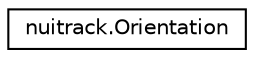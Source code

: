 digraph "Graphical Class Hierarchy"
{
  edge [fontname="Helvetica",fontsize="10",labelfontname="Helvetica",labelfontsize="10"];
  node [fontname="Helvetica",fontsize="10",shape=record];
  rankdir="LR";
  Node1 [label="nuitrack.Orientation",height=0.2,width=0.4,color="black", fillcolor="white", style="filled",URL="$structnuitrack_1_1Orientation.html",tooltip="Stores the spatial orientation as a 3x3 rotation matrix. "];
}
